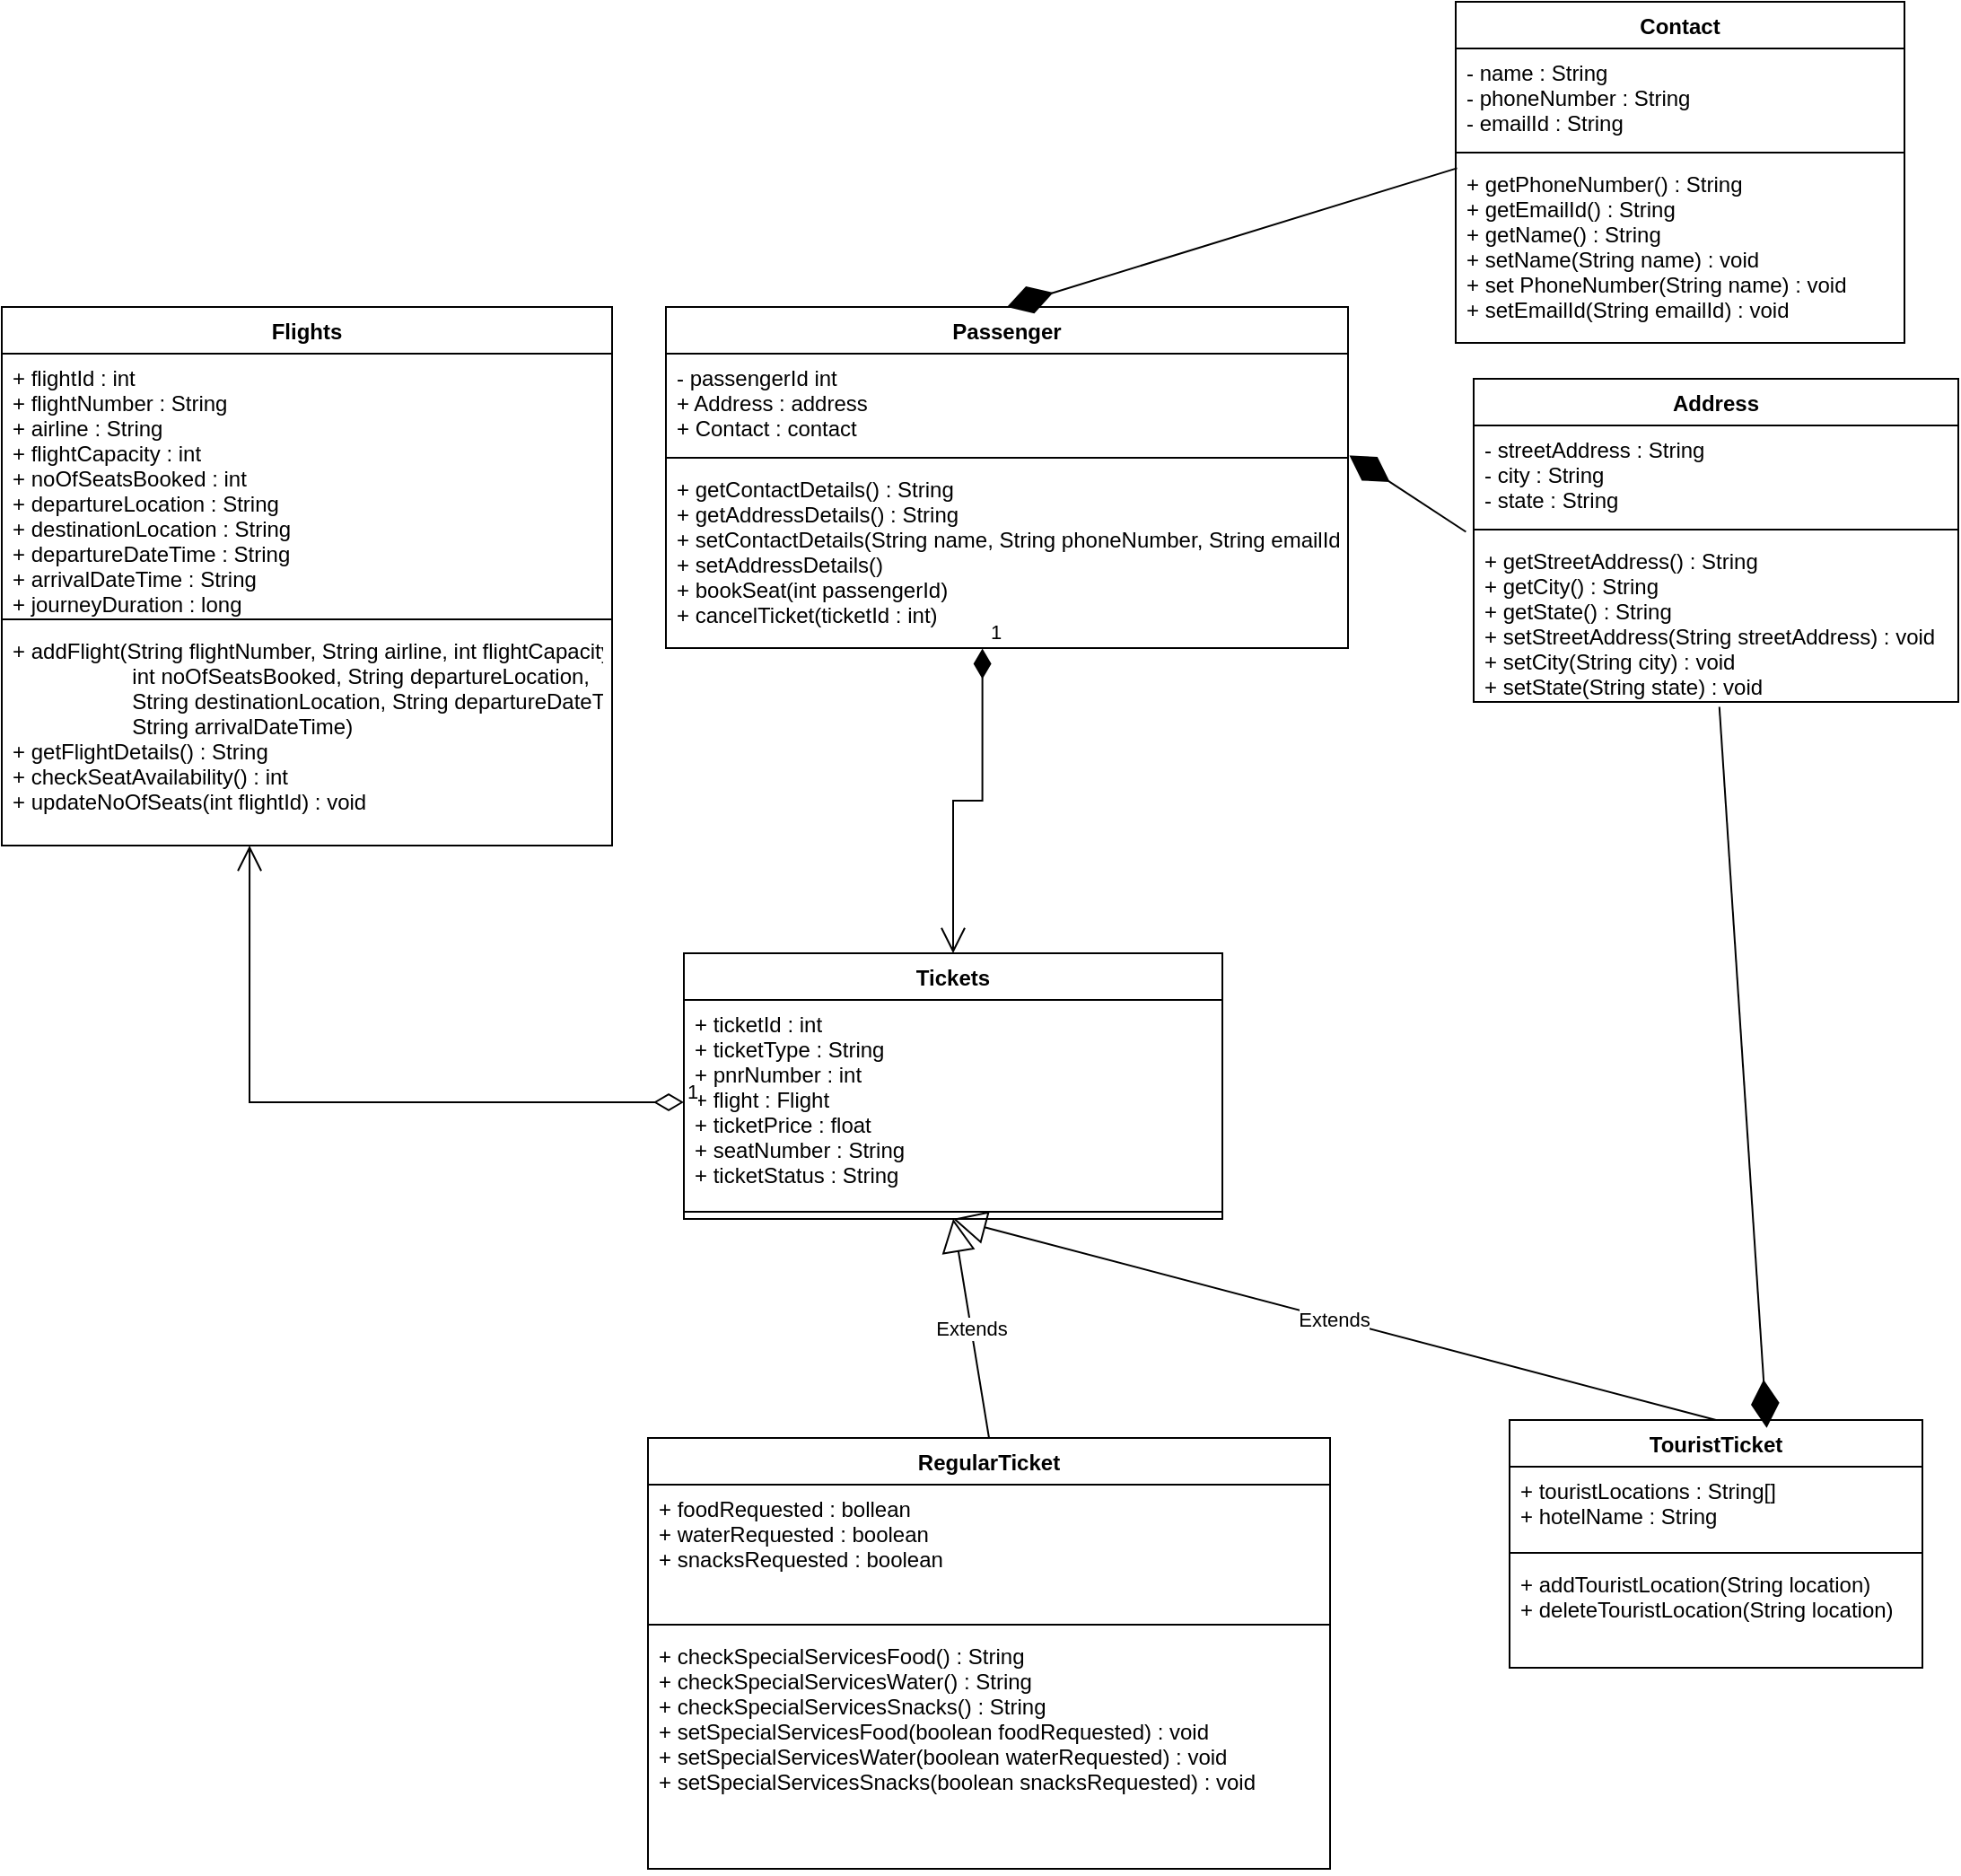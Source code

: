 <mxfile version="19.0.2" type="device"><diagram id="SaY9CdiScRE16DnEMUlb" name="Page-1"><mxGraphModel dx="1888" dy="1737" grid="1" gridSize="10" guides="1" tooltips="1" connect="1" arrows="1" fold="1" page="1" pageScale="1" pageWidth="850" pageHeight="1100" math="0" shadow="0"><root><mxCell id="0"/><mxCell id="1" parent="0"/><mxCell id="iqCG_Pqfv1LPZRQMbHWz-1" value="Passenger" style="swimlane;fontStyle=1;align=center;verticalAlign=top;childLayout=stackLayout;horizontal=1;startSize=26;horizontalStack=0;resizeParent=1;resizeParentMax=0;resizeLast=0;collapsible=1;marginBottom=0;" parent="1" vertex="1"><mxGeometry x="40" y="-80" width="380" height="190" as="geometry"/></mxCell><mxCell id="iqCG_Pqfv1LPZRQMbHWz-2" value="- passengerId int&#10;+ Address : address&#10;+ Contact : contact" style="text;strokeColor=none;fillColor=none;align=left;verticalAlign=top;spacingLeft=4;spacingRight=4;overflow=hidden;rotatable=0;points=[[0,0.5],[1,0.5]];portConstraint=eastwest;" parent="iqCG_Pqfv1LPZRQMbHWz-1" vertex="1"><mxGeometry y="26" width="380" height="54" as="geometry"/></mxCell><mxCell id="iqCG_Pqfv1LPZRQMbHWz-3" value="" style="line;strokeWidth=1;fillColor=none;align=left;verticalAlign=middle;spacingTop=-1;spacingLeft=3;spacingRight=3;rotatable=0;labelPosition=right;points=[];portConstraint=eastwest;" parent="iqCG_Pqfv1LPZRQMbHWz-1" vertex="1"><mxGeometry y="80" width="380" height="8" as="geometry"/></mxCell><mxCell id="iqCG_Pqfv1LPZRQMbHWz-4" value="+ getContactDetails() : String&#10;+ getAddressDetails() : String&#10;+ setContactDetails(String name, String phoneNumber, String emailId) : void&#10;+ setAddressDetails()&#10;+ bookSeat(int passengerId)&#10;+ cancelTicket(ticketId : int)" style="text;strokeColor=none;fillColor=none;align=left;verticalAlign=top;spacingLeft=4;spacingRight=4;overflow=hidden;rotatable=0;points=[[0,0.5],[1,0.5]];portConstraint=eastwest;" parent="iqCG_Pqfv1LPZRQMbHWz-1" vertex="1"><mxGeometry y="88" width="380" height="102" as="geometry"/></mxCell><mxCell id="iqCG_Pqfv1LPZRQMbHWz-6" value="Flights" style="swimlane;fontStyle=1;align=center;verticalAlign=top;childLayout=stackLayout;horizontal=1;startSize=26;horizontalStack=0;resizeParent=1;resizeParentMax=0;resizeLast=0;collapsible=1;marginBottom=0;" parent="1" vertex="1"><mxGeometry x="-330" y="-80" width="340" height="300" as="geometry"/></mxCell><mxCell id="iqCG_Pqfv1LPZRQMbHWz-7" value="+ flightId : int&#10;+ flightNumber : String&#10;+ airline : String&#10;+ flightCapacity : int&#10;+ noOfSeatsBooked : int&#10;+ departureLocation : String&#10;+ destinationLocation : String&#10;+ departureDateTime : String&#10;+ arrivalDateTime : String&#10;+ journeyDuration : long" style="text;strokeColor=none;fillColor=none;align=left;verticalAlign=top;spacingLeft=4;spacingRight=4;overflow=hidden;rotatable=0;points=[[0,0.5],[1,0.5]];portConstraint=eastwest;" parent="iqCG_Pqfv1LPZRQMbHWz-6" vertex="1"><mxGeometry y="26" width="340" height="144" as="geometry"/></mxCell><mxCell id="iqCG_Pqfv1LPZRQMbHWz-8" value="" style="line;strokeWidth=1;fillColor=none;align=left;verticalAlign=middle;spacingTop=-1;spacingLeft=3;spacingRight=3;rotatable=0;labelPosition=right;points=[];portConstraint=eastwest;" parent="iqCG_Pqfv1LPZRQMbHWz-6" vertex="1"><mxGeometry y="170" width="340" height="8" as="geometry"/></mxCell><mxCell id="iqCG_Pqfv1LPZRQMbHWz-9" value="+ addFlight(String flightNumber, String airline, int flightCapacity,&#10;                    int noOfSeatsBooked, String departureLocation,&#10;                    String destinationLocation, String departureDateTime,&#10;                    String arrivalDateTime)&#10;+ getFlightDetails() : String&#10;+ checkSeatAvailability() : int&#10;+ updateNoOfSeats(int flightId) : void" style="text;strokeColor=none;fillColor=none;align=left;verticalAlign=top;spacingLeft=4;spacingRight=4;overflow=hidden;rotatable=0;points=[[0,0.5],[1,0.5]];portConstraint=eastwest;" parent="iqCG_Pqfv1LPZRQMbHWz-6" vertex="1"><mxGeometry y="178" width="340" height="122" as="geometry"/></mxCell><mxCell id="iqCG_Pqfv1LPZRQMbHWz-11" value="Tickets" style="swimlane;fontStyle=1;align=center;verticalAlign=top;childLayout=stackLayout;horizontal=1;startSize=26;horizontalStack=0;resizeParent=1;resizeParentMax=0;resizeLast=0;collapsible=1;marginBottom=0;" parent="1" vertex="1"><mxGeometry x="50" y="280" width="300" height="148" as="geometry"/></mxCell><mxCell id="iqCG_Pqfv1LPZRQMbHWz-12" value="+ ticketId : int&#10;+ ticketType : String&#10;+ pnrNumber : int&#10;+ flight : Flight&#10;+ ticketPrice : float&#10;+ seatNumber : String&#10;+ ticketStatus : String&#10;" style="text;strokeColor=none;fillColor=none;align=left;verticalAlign=top;spacingLeft=4;spacingRight=4;overflow=hidden;rotatable=0;points=[[0,0.5],[1,0.5]];portConstraint=eastwest;" parent="iqCG_Pqfv1LPZRQMbHWz-11" vertex="1"><mxGeometry y="26" width="300" height="114" as="geometry"/></mxCell><mxCell id="iqCG_Pqfv1LPZRQMbHWz-13" value="" style="line;strokeWidth=1;fillColor=none;align=left;verticalAlign=middle;spacingTop=-1;spacingLeft=3;spacingRight=3;rotatable=0;labelPosition=right;points=[];portConstraint=eastwest;" parent="iqCG_Pqfv1LPZRQMbHWz-11" vertex="1"><mxGeometry y="140" width="300" height="8" as="geometry"/></mxCell><mxCell id="iqCG_Pqfv1LPZRQMbHWz-15" value="RegularTicket" style="swimlane;fontStyle=1;align=center;verticalAlign=top;childLayout=stackLayout;horizontal=1;startSize=26;horizontalStack=0;resizeParent=1;resizeParentMax=0;resizeLast=0;collapsible=1;marginBottom=0;" parent="1" vertex="1"><mxGeometry x="30" y="550" width="380" height="240" as="geometry"/></mxCell><mxCell id="iqCG_Pqfv1LPZRQMbHWz-16" value="+ foodRequested : bollean&#10;+ waterRequested : boolean&#10;+ snacksRequested : boolean&#10;" style="text;strokeColor=none;fillColor=none;align=left;verticalAlign=top;spacingLeft=4;spacingRight=4;overflow=hidden;rotatable=0;points=[[0,0.5],[1,0.5]];portConstraint=eastwest;" parent="iqCG_Pqfv1LPZRQMbHWz-15" vertex="1"><mxGeometry y="26" width="380" height="74" as="geometry"/></mxCell><mxCell id="iqCG_Pqfv1LPZRQMbHWz-17" value="" style="line;strokeWidth=1;fillColor=none;align=left;verticalAlign=middle;spacingTop=-1;spacingLeft=3;spacingRight=3;rotatable=0;labelPosition=right;points=[];portConstraint=eastwest;" parent="iqCG_Pqfv1LPZRQMbHWz-15" vertex="1"><mxGeometry y="100" width="380" height="8" as="geometry"/></mxCell><mxCell id="iqCG_Pqfv1LPZRQMbHWz-18" value="+ checkSpecialServicesFood() : String&#10;+ checkSpecialServicesWater() : String&#10;+ checkSpecialServicesSnacks() : String&#10;+ setSpecialServicesFood(boolean foodRequested) : void&#10;+ setSpecialServicesWater(boolean waterRequested) : void&#10;+ setSpecialServicesSnacks(boolean snacksRequested) : void" style="text;strokeColor=none;fillColor=none;align=left;verticalAlign=top;spacingLeft=4;spacingRight=4;overflow=hidden;rotatable=0;points=[[0,0.5],[1,0.5]];portConstraint=eastwest;" parent="iqCG_Pqfv1LPZRQMbHWz-15" vertex="1"><mxGeometry y="108" width="380" height="132" as="geometry"/></mxCell><mxCell id="iqCG_Pqfv1LPZRQMbHWz-19" value="TouristTicket" style="swimlane;fontStyle=1;align=center;verticalAlign=top;childLayout=stackLayout;horizontal=1;startSize=26;horizontalStack=0;resizeParent=1;resizeParentMax=0;resizeLast=0;collapsible=1;marginBottom=0;" parent="1" vertex="1"><mxGeometry x="510" y="540" width="230" height="138" as="geometry"/></mxCell><mxCell id="iqCG_Pqfv1LPZRQMbHWz-20" value="+ touristLocations : String[]&#10;+ hotelName : String" style="text;strokeColor=none;fillColor=none;align=left;verticalAlign=top;spacingLeft=4;spacingRight=4;overflow=hidden;rotatable=0;points=[[0,0.5],[1,0.5]];portConstraint=eastwest;" parent="iqCG_Pqfv1LPZRQMbHWz-19" vertex="1"><mxGeometry y="26" width="230" height="44" as="geometry"/></mxCell><mxCell id="iqCG_Pqfv1LPZRQMbHWz-21" value="" style="line;strokeWidth=1;fillColor=none;align=left;verticalAlign=middle;spacingTop=-1;spacingLeft=3;spacingRight=3;rotatable=0;labelPosition=right;points=[];portConstraint=eastwest;" parent="iqCG_Pqfv1LPZRQMbHWz-19" vertex="1"><mxGeometry y="70" width="230" height="8" as="geometry"/></mxCell><mxCell id="iqCG_Pqfv1LPZRQMbHWz-22" value="+ addTouristLocation(String location)&#10;+ deleteTouristLocation(String location)" style="text;strokeColor=none;fillColor=none;align=left;verticalAlign=top;spacingLeft=4;spacingRight=4;overflow=hidden;rotatable=0;points=[[0,0.5],[1,0.5]];portConstraint=eastwest;" parent="iqCG_Pqfv1LPZRQMbHWz-19" vertex="1"><mxGeometry y="78" width="230" height="60" as="geometry"/></mxCell><mxCell id="iqCG_Pqfv1LPZRQMbHWz-23" value="Address" style="swimlane;fontStyle=1;align=center;verticalAlign=top;childLayout=stackLayout;horizontal=1;startSize=26;horizontalStack=0;resizeParent=1;resizeParentMax=0;resizeLast=0;collapsible=1;marginBottom=0;" parent="1" vertex="1"><mxGeometry x="490" y="-40" width="270" height="180" as="geometry"/></mxCell><mxCell id="iqCG_Pqfv1LPZRQMbHWz-24" value="- streetAddress : String&#10;- city : String&#10;- state : String" style="text;strokeColor=none;fillColor=none;align=left;verticalAlign=top;spacingLeft=4;spacingRight=4;overflow=hidden;rotatable=0;points=[[0,0.5],[1,0.5]];portConstraint=eastwest;" parent="iqCG_Pqfv1LPZRQMbHWz-23" vertex="1"><mxGeometry y="26" width="270" height="54" as="geometry"/></mxCell><mxCell id="iqCG_Pqfv1LPZRQMbHWz-25" value="" style="line;strokeWidth=1;fillColor=none;align=left;verticalAlign=middle;spacingTop=-1;spacingLeft=3;spacingRight=3;rotatable=0;labelPosition=right;points=[];portConstraint=eastwest;" parent="iqCG_Pqfv1LPZRQMbHWz-23" vertex="1"><mxGeometry y="80" width="270" height="8" as="geometry"/></mxCell><mxCell id="iqCG_Pqfv1LPZRQMbHWz-26" value="+ getStreetAddress() : String&#10;+ getCity() : String&#10;+ getState() : String&#10;+ setStreetAddress(String streetAddress) : void&#10;+ setCity(String city) : void&#10;+ setState(String state) : void" style="text;strokeColor=none;fillColor=none;align=left;verticalAlign=top;spacingLeft=4;spacingRight=4;overflow=hidden;rotatable=0;points=[[0,0.5],[1,0.5]];portConstraint=eastwest;" parent="iqCG_Pqfv1LPZRQMbHWz-23" vertex="1"><mxGeometry y="88" width="270" height="92" as="geometry"/></mxCell><mxCell id="iqCG_Pqfv1LPZRQMbHWz-28" value="Extends" style="endArrow=block;endSize=16;endFill=0;html=1;rounded=0;exitX=0.5;exitY=0;exitDx=0;exitDy=0;entryX=0.5;entryY=1;entryDx=0;entryDy=0;" parent="1" source="iqCG_Pqfv1LPZRQMbHWz-15" target="iqCG_Pqfv1LPZRQMbHWz-11" edge="1"><mxGeometry width="160" relative="1" as="geometry"><mxPoint x="150" y="700" as="sourcePoint"/><mxPoint x="100" y="620" as="targetPoint"/></mxGeometry></mxCell><mxCell id="iqCG_Pqfv1LPZRQMbHWz-29" value="Extends" style="endArrow=block;endSize=16;endFill=0;html=1;rounded=0;exitX=0.5;exitY=0;exitDx=0;exitDy=0;entryX=0.5;entryY=1;entryDx=0;entryDy=0;" parent="1" source="iqCG_Pqfv1LPZRQMbHWz-19" target="iqCG_Pqfv1LPZRQMbHWz-11" edge="1"><mxGeometry width="160" relative="1" as="geometry"><mxPoint x="320" y="698" as="sourcePoint"/><mxPoint x="270" y="618" as="targetPoint"/></mxGeometry></mxCell><mxCell id="iqCG_Pqfv1LPZRQMbHWz-36" value="" style="endArrow=diamondThin;endFill=1;endSize=24;html=1;rounded=0;exitX=-0.016;exitY=-0.03;exitDx=0;exitDy=0;exitPerimeter=0;entryX=1.002;entryY=1.05;entryDx=0;entryDy=0;entryPerimeter=0;" parent="1" source="iqCG_Pqfv1LPZRQMbHWz-26" target="iqCG_Pqfv1LPZRQMbHWz-2" edge="1"><mxGeometry width="160" relative="1" as="geometry"><mxPoint x="340" y="530" as="sourcePoint"/><mxPoint x="380" y="220" as="targetPoint"/></mxGeometry></mxCell><mxCell id="iqCG_Pqfv1LPZRQMbHWz-38" value="1" style="endArrow=open;html=1;endSize=12;startArrow=diamondThin;startSize=14;startFill=0;edgeStyle=orthogonalEdgeStyle;align=left;verticalAlign=bottom;rounded=0;entryX=0.406;entryY=1;entryDx=0;entryDy=0;entryPerimeter=0;exitX=0;exitY=0.5;exitDx=0;exitDy=0;" parent="1" source="iqCG_Pqfv1LPZRQMbHWz-12" target="iqCG_Pqfv1LPZRQMbHWz-9" edge="1"><mxGeometry x="-1" y="3" relative="1" as="geometry"><mxPoint x="-150" y="350" as="sourcePoint"/><mxPoint x="90" y="280" as="targetPoint"/></mxGeometry></mxCell><mxCell id="iqCG_Pqfv1LPZRQMbHWz-40" value="1" style="endArrow=open;html=1;endSize=12;startArrow=diamondThin;startSize=14;startFill=1;edgeStyle=orthogonalEdgeStyle;align=left;verticalAlign=bottom;rounded=0;exitX=0.464;exitY=1.003;exitDx=0;exitDy=0;exitPerimeter=0;" parent="1" source="iqCG_Pqfv1LPZRQMbHWz-4" target="iqCG_Pqfv1LPZRQMbHWz-11" edge="1"><mxGeometry x="-1" y="3" relative="1" as="geometry"><mxPoint x="190" y="280" as="sourcePoint"/><mxPoint x="190" y="340" as="targetPoint"/></mxGeometry></mxCell><mxCell id="iqCG_Pqfv1LPZRQMbHWz-42" value="Contact" style="swimlane;fontStyle=1;align=center;verticalAlign=top;childLayout=stackLayout;horizontal=1;startSize=26;horizontalStack=0;resizeParent=1;resizeParentMax=0;resizeLast=0;collapsible=1;marginBottom=0;" parent="1" vertex="1"><mxGeometry x="480" y="-250" width="250" height="190" as="geometry"/></mxCell><mxCell id="iqCG_Pqfv1LPZRQMbHWz-46" value="- name : String&#10;- phoneNumber : String&#10;- emailId : String&#10;" style="text;strokeColor=none;fillColor=none;align=left;verticalAlign=top;spacingLeft=4;spacingRight=4;overflow=hidden;rotatable=0;points=[[0,0.5],[1,0.5]];portConstraint=eastwest;" parent="iqCG_Pqfv1LPZRQMbHWz-42" vertex="1"><mxGeometry y="26" width="250" height="54" as="geometry"/></mxCell><mxCell id="iqCG_Pqfv1LPZRQMbHWz-44" value="" style="line;strokeWidth=1;fillColor=none;align=left;verticalAlign=middle;spacingTop=-1;spacingLeft=3;spacingRight=3;rotatable=0;labelPosition=right;points=[];portConstraint=eastwest;" parent="iqCG_Pqfv1LPZRQMbHWz-42" vertex="1"><mxGeometry y="80" width="250" height="8" as="geometry"/></mxCell><mxCell id="iqCG_Pqfv1LPZRQMbHWz-45" value="+ getPhoneNumber() : String&#10;+ getEmailId() : String&#10;+ getName() : String&#10;+ setName(String name) : void&#10;+ set PhoneNumber(String name) : void&#10;+ setEmailId(String emailId) : void" style="text;strokeColor=none;fillColor=none;align=left;verticalAlign=top;spacingLeft=4;spacingRight=4;overflow=hidden;rotatable=0;points=[[0,0.5],[1,0.5]];portConstraint=eastwest;" parent="iqCG_Pqfv1LPZRQMbHWz-42" vertex="1"><mxGeometry y="88" width="250" height="102" as="geometry"/></mxCell><mxCell id="iqCG_Pqfv1LPZRQMbHWz-48" value="" style="endArrow=diamondThin;endFill=1;endSize=24;html=1;rounded=0;entryX=0.5;entryY=0;entryDx=0;entryDy=0;exitX=0.003;exitY=0.046;exitDx=0;exitDy=0;exitPerimeter=0;" parent="1" source="iqCG_Pqfv1LPZRQMbHWz-45" target="iqCG_Pqfv1LPZRQMbHWz-1" edge="1"><mxGeometry width="160" relative="1" as="geometry"><mxPoint x="190" as="sourcePoint"/><mxPoint x="350" as="targetPoint"/></mxGeometry></mxCell><mxCell id="iqCG_Pqfv1LPZRQMbHWz-49" value="" style="endArrow=diamondThin;endFill=1;endSize=24;html=1;rounded=0;entryX=0.623;entryY=0.032;entryDx=0;entryDy=0;entryPerimeter=0;exitX=0.507;exitY=1.03;exitDx=0;exitDy=0;exitPerimeter=0;" parent="1" source="iqCG_Pqfv1LPZRQMbHWz-26" target="iqCG_Pqfv1LPZRQMbHWz-19" edge="1"><mxGeometry width="160" relative="1" as="geometry"><mxPoint x="190" y="200" as="sourcePoint"/><mxPoint x="350" y="200" as="targetPoint"/></mxGeometry></mxCell></root></mxGraphModel></diagram></mxfile>